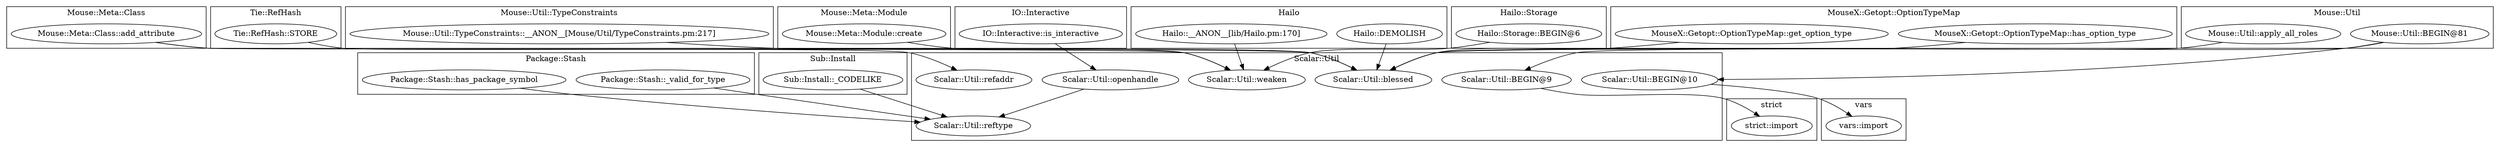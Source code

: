 digraph {
graph [overlap=false]
subgraph cluster_Mouse_Meta_Class {
	label="Mouse::Meta::Class";
	"Mouse::Meta::Class::add_attribute";
}
subgraph cluster_vars {
	label="vars";
	"vars::import";
}
subgraph cluster_strict {
	label="strict";
	"strict::import";
}
subgraph cluster_Tie_RefHash {
	label="Tie::RefHash";
	"Tie::RefHash::STORE";
}
subgraph cluster_Mouse_Util_TypeConstraints {
	label="Mouse::Util::TypeConstraints";
	"Mouse::Util::TypeConstraints::__ANON__[Mouse/Util/TypeConstraints.pm:217]";
}
subgraph cluster_Package_Stash {
	label="Package::Stash";
	"Package::Stash::_valid_for_type";
	"Package::Stash::has_package_symbol";
}
subgraph cluster_Sub_Install {
	label="Sub::Install";
	"Sub::Install::_CODELIKE";
}
subgraph cluster_Mouse_Meta_Module {
	label="Mouse::Meta::Module";
	"Mouse::Meta::Module::create";
}
subgraph cluster_IO_Interactive {
	label="IO::Interactive";
	"IO::Interactive::is_interactive";
}
subgraph cluster_Hailo {
	label="Hailo";
	"Hailo::__ANON__[lib/Hailo.pm:170]";
	"Hailo::DEMOLISH";
}
subgraph cluster_Scalar_Util {
	label="Scalar::Util";
	"Scalar::Util::BEGIN@9";
	"Scalar::Util::refaddr";
	"Scalar::Util::reftype";
	"Scalar::Util::blessed";
	"Scalar::Util::BEGIN@10";
	"Scalar::Util::weaken";
	"Scalar::Util::openhandle";
}
subgraph cluster_Hailo_Storage {
	label="Hailo::Storage";
	"Hailo::Storage::BEGIN@6";
}
subgraph cluster_MouseX_Getopt_OptionTypeMap {
	label="MouseX::Getopt::OptionTypeMap";
	"MouseX::Getopt::OptionTypeMap::has_option_type";
	"MouseX::Getopt::OptionTypeMap::get_option_type";
}
subgraph cluster_Mouse_Util {
	label="Mouse::Util";
	"Mouse::Util::apply_all_roles";
	"Mouse::Util::BEGIN@81";
}
"Tie::RefHash::STORE" -> "Scalar::Util::refaddr";
"Mouse::Util::TypeConstraints::__ANON__[Mouse/Util/TypeConstraints.pm:217]" -> "Scalar::Util::blessed";
"Mouse::Util::apply_all_roles" -> "Scalar::Util::blessed";
"Hailo::DEMOLISH" -> "Scalar::Util::blessed";
"Mouse::Meta::Class::add_attribute" -> "Scalar::Util::blessed";
"MouseX::Getopt::OptionTypeMap::get_option_type" -> "Scalar::Util::blessed";
"MouseX::Getopt::OptionTypeMap::has_option_type" -> "Scalar::Util::blessed";
"Mouse::Util::BEGIN@81" -> "Scalar::Util::BEGIN@9";
"IO::Interactive::is_interactive" -> "Scalar::Util::openhandle";
"Hailo::__ANON__[lib/Hailo.pm:170]" -> "Scalar::Util::weaken";
"Mouse::Meta::Module::create" -> "Scalar::Util::weaken";
"Mouse::Meta::Class::add_attribute" -> "Scalar::Util::weaken";
"Hailo::Storage::BEGIN@6" -> "Scalar::Util::weaken";
"Sub::Install::_CODELIKE" -> "Scalar::Util::reftype";
"Package::Stash::_valid_for_type" -> "Scalar::Util::reftype";
"Scalar::Util::openhandle" -> "Scalar::Util::reftype";
"Package::Stash::has_package_symbol" -> "Scalar::Util::reftype";
"Mouse::Util::BEGIN@81" -> "Scalar::Util::BEGIN@10";
"Scalar::Util::BEGIN@10" -> "vars::import";
"Scalar::Util::BEGIN@9" -> "strict::import";
}
